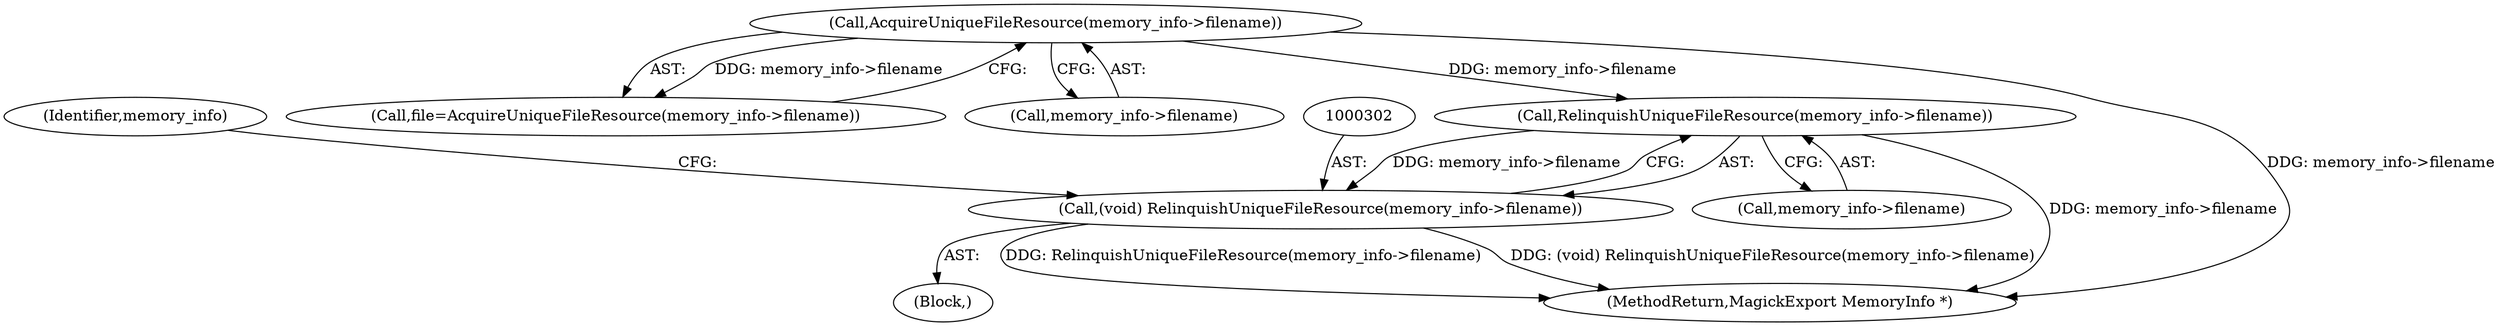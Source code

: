 digraph "0_ImageMagick_0474237508f39c4f783208123431815f1ededb76_5@pointer" {
"1000303" [label="(Call,RelinquishUniqueFileResource(memory_info->filename))"];
"1000233" [label="(Call,AcquireUniqueFileResource(memory_info->filename))"];
"1000301" [label="(Call,(void) RelinquishUniqueFileResource(memory_info->filename))"];
"1000303" [label="(Call,RelinquishUniqueFileResource(memory_info->filename))"];
"1000231" [label="(Call,file=AcquireUniqueFileResource(memory_info->filename))"];
"1000301" [label="(Call,(void) RelinquishUniqueFileResource(memory_info->filename))"];
"1000242" [label="(Block,)"];
"1000234" [label="(Call,memory_info->filename)"];
"1000233" [label="(Call,AcquireUniqueFileResource(memory_info->filename))"];
"1000355" [label="(MethodReturn,MagickExport MemoryInfo *)"];
"1000310" [label="(Identifier,memory_info)"];
"1000304" [label="(Call,memory_info->filename)"];
"1000303" -> "1000301"  [label="AST: "];
"1000303" -> "1000304"  [label="CFG: "];
"1000304" -> "1000303"  [label="AST: "];
"1000301" -> "1000303"  [label="CFG: "];
"1000303" -> "1000355"  [label="DDG: memory_info->filename"];
"1000303" -> "1000301"  [label="DDG: memory_info->filename"];
"1000233" -> "1000303"  [label="DDG: memory_info->filename"];
"1000233" -> "1000231"  [label="AST: "];
"1000233" -> "1000234"  [label="CFG: "];
"1000234" -> "1000233"  [label="AST: "];
"1000231" -> "1000233"  [label="CFG: "];
"1000233" -> "1000355"  [label="DDG: memory_info->filename"];
"1000233" -> "1000231"  [label="DDG: memory_info->filename"];
"1000301" -> "1000242"  [label="AST: "];
"1000302" -> "1000301"  [label="AST: "];
"1000310" -> "1000301"  [label="CFG: "];
"1000301" -> "1000355"  [label="DDG: (void) RelinquishUniqueFileResource(memory_info->filename)"];
"1000301" -> "1000355"  [label="DDG: RelinquishUniqueFileResource(memory_info->filename)"];
}
